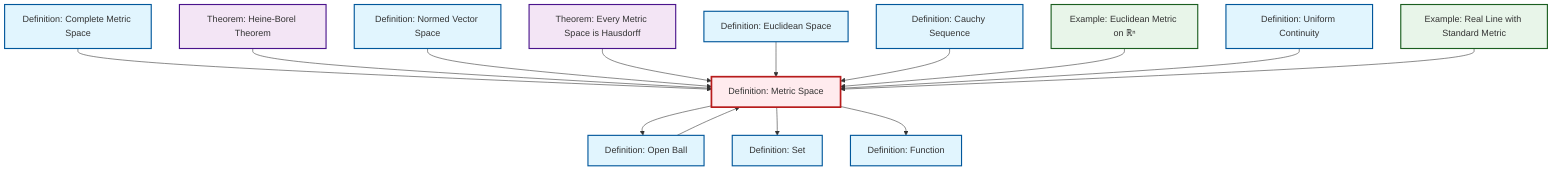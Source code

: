 graph TD
    classDef definition fill:#e1f5fe,stroke:#01579b,stroke-width:2px
    classDef theorem fill:#f3e5f5,stroke:#4a148c,stroke-width:2px
    classDef axiom fill:#fff3e0,stroke:#e65100,stroke-width:2px
    classDef example fill:#e8f5e9,stroke:#1b5e20,stroke-width:2px
    classDef current fill:#ffebee,stroke:#b71c1c,stroke-width:3px
    def-complete-metric-space["Definition: Complete Metric Space"]:::definition
    thm-metric-hausdorff["Theorem: Every Metric Space is Hausdorff"]:::theorem
    def-normed-vector-space["Definition: Normed Vector Space"]:::definition
    ex-real-line-metric["Example: Real Line with Standard Metric"]:::example
    def-uniform-continuity["Definition: Uniform Continuity"]:::definition
    thm-heine-borel["Theorem: Heine-Borel Theorem"]:::theorem
    def-function["Definition: Function"]:::definition
    ex-euclidean-metric["Example: Euclidean Metric on ℝⁿ"]:::example
    def-cauchy-sequence["Definition: Cauchy Sequence"]:::definition
    def-set["Definition: Set"]:::definition
    def-open-ball["Definition: Open Ball"]:::definition
    def-metric-space["Definition: Metric Space"]:::definition
    def-euclidean-space["Definition: Euclidean Space"]:::definition
    def-metric-space --> def-open-ball
    def-complete-metric-space --> def-metric-space
    thm-heine-borel --> def-metric-space
    def-normed-vector-space --> def-metric-space
    thm-metric-hausdorff --> def-metric-space
    def-euclidean-space --> def-metric-space
    def-metric-space --> def-set
    def-cauchy-sequence --> def-metric-space
    ex-euclidean-metric --> def-metric-space
    def-uniform-continuity --> def-metric-space
    def-open-ball --> def-metric-space
    ex-real-line-metric --> def-metric-space
    def-metric-space --> def-function
    class def-metric-space current